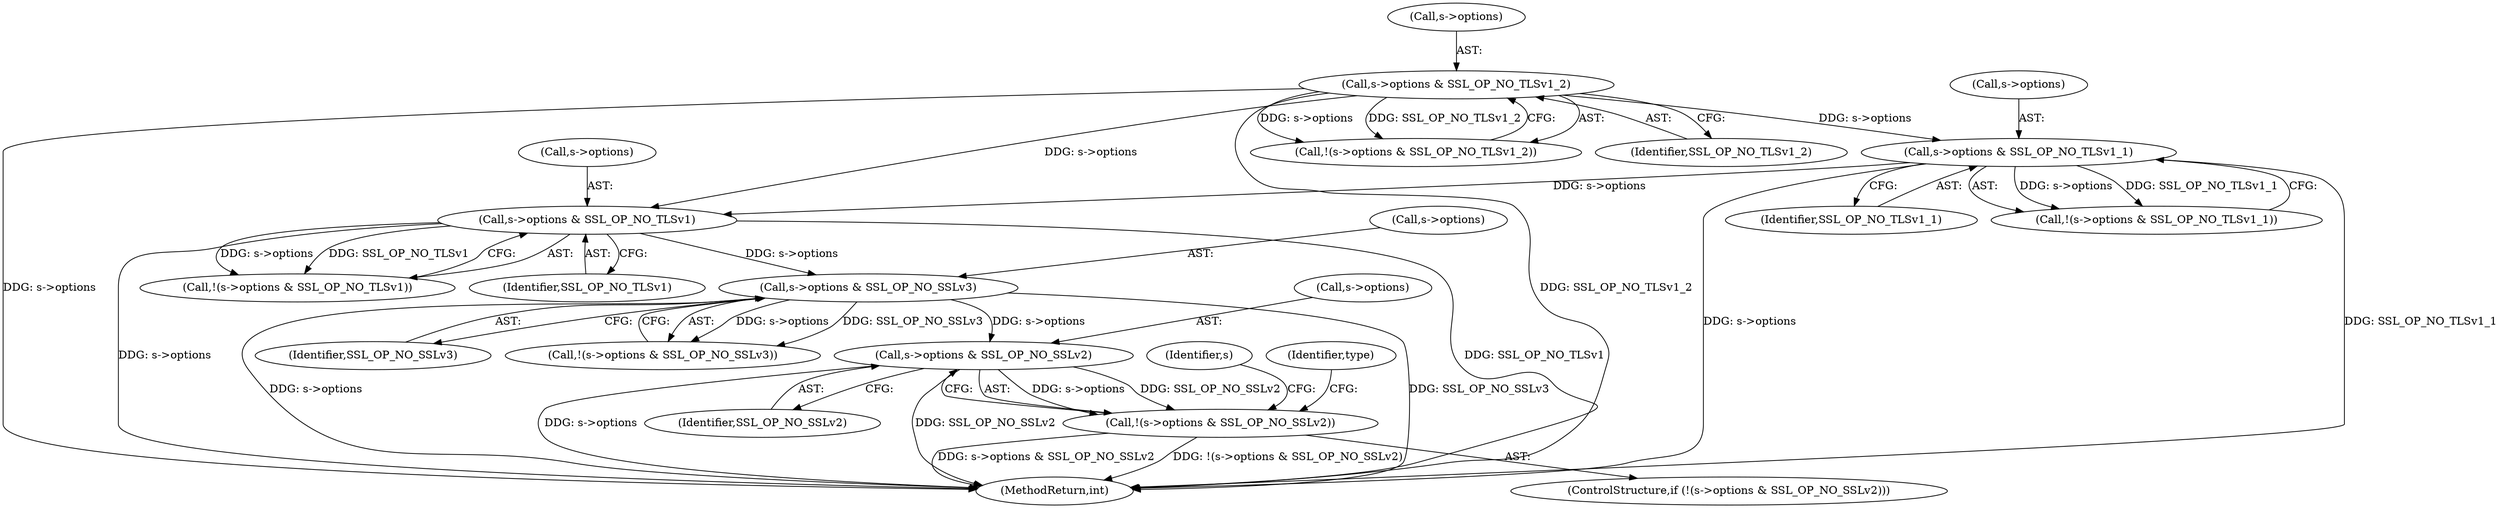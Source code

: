 digraph "0_openssl_392fa7a952e97d82eac6958c81ed1e256e6b8ca5@pointer" {
"1000388" [label="(Call,s->options & SSL_OP_NO_SSLv2)"];
"1000369" [label="(Call,s->options & SSL_OP_NO_SSLv3)"];
"1000350" [label="(Call,s->options & SSL_OP_NO_TLSv1)"];
"1000306" [label="(Call,s->options & SSL_OP_NO_TLSv1_2)"];
"1000331" [label="(Call,s->options & SSL_OP_NO_TLSv1_1)"];
"1000387" [label="(Call,!(s->options & SSL_OP_NO_SSLv2))"];
"1000387" [label="(Call,!(s->options & SSL_OP_NO_SSLv2))"];
"1000306" [label="(Call,s->options & SSL_OP_NO_TLSv1_2)"];
"1000368" [label="(Call,!(s->options & SSL_OP_NO_SSLv3))"];
"1000330" [label="(Call,!(s->options & SSL_OP_NO_TLSv1_1))"];
"1000354" [label="(Identifier,SSL_OP_NO_TLSv1)"];
"1000392" [label="(Identifier,SSL_OP_NO_SSLv2)"];
"1001273" [label="(MethodReturn,int)"];
"1000389" [label="(Call,s->options)"];
"1000369" [label="(Call,s->options & SSL_OP_NO_SSLv3)"];
"1000691" [label="(Identifier,s)"];
"1000305" [label="(Call,!(s->options & SSL_OP_NO_TLSv1_2))"];
"1000331" [label="(Call,s->options & SSL_OP_NO_TLSv1_1)"];
"1000351" [label="(Call,s->options)"];
"1000307" [label="(Call,s->options)"];
"1000335" [label="(Identifier,SSL_OP_NO_TLSv1_1)"];
"1000386" [label="(ControlStructure,if (!(s->options & SSL_OP_NO_SSLv2)))"];
"1000350" [label="(Call,s->options & SSL_OP_NO_TLSv1)"];
"1000395" [label="(Identifier,type)"];
"1000310" [label="(Identifier,SSL_OP_NO_TLSv1_2)"];
"1000370" [label="(Call,s->options)"];
"1000349" [label="(Call,!(s->options & SSL_OP_NO_TLSv1))"];
"1000388" [label="(Call,s->options & SSL_OP_NO_SSLv2)"];
"1000373" [label="(Identifier,SSL_OP_NO_SSLv3)"];
"1000332" [label="(Call,s->options)"];
"1000388" -> "1000387"  [label="AST: "];
"1000388" -> "1000392"  [label="CFG: "];
"1000389" -> "1000388"  [label="AST: "];
"1000392" -> "1000388"  [label="AST: "];
"1000387" -> "1000388"  [label="CFG: "];
"1000388" -> "1001273"  [label="DDG: s->options"];
"1000388" -> "1001273"  [label="DDG: SSL_OP_NO_SSLv2"];
"1000388" -> "1000387"  [label="DDG: s->options"];
"1000388" -> "1000387"  [label="DDG: SSL_OP_NO_SSLv2"];
"1000369" -> "1000388"  [label="DDG: s->options"];
"1000369" -> "1000368"  [label="AST: "];
"1000369" -> "1000373"  [label="CFG: "];
"1000370" -> "1000369"  [label="AST: "];
"1000373" -> "1000369"  [label="AST: "];
"1000368" -> "1000369"  [label="CFG: "];
"1000369" -> "1001273"  [label="DDG: s->options"];
"1000369" -> "1001273"  [label="DDG: SSL_OP_NO_SSLv3"];
"1000369" -> "1000368"  [label="DDG: s->options"];
"1000369" -> "1000368"  [label="DDG: SSL_OP_NO_SSLv3"];
"1000350" -> "1000369"  [label="DDG: s->options"];
"1000350" -> "1000349"  [label="AST: "];
"1000350" -> "1000354"  [label="CFG: "];
"1000351" -> "1000350"  [label="AST: "];
"1000354" -> "1000350"  [label="AST: "];
"1000349" -> "1000350"  [label="CFG: "];
"1000350" -> "1001273"  [label="DDG: s->options"];
"1000350" -> "1001273"  [label="DDG: SSL_OP_NO_TLSv1"];
"1000350" -> "1000349"  [label="DDG: s->options"];
"1000350" -> "1000349"  [label="DDG: SSL_OP_NO_TLSv1"];
"1000306" -> "1000350"  [label="DDG: s->options"];
"1000331" -> "1000350"  [label="DDG: s->options"];
"1000306" -> "1000305"  [label="AST: "];
"1000306" -> "1000310"  [label="CFG: "];
"1000307" -> "1000306"  [label="AST: "];
"1000310" -> "1000306"  [label="AST: "];
"1000305" -> "1000306"  [label="CFG: "];
"1000306" -> "1001273"  [label="DDG: SSL_OP_NO_TLSv1_2"];
"1000306" -> "1001273"  [label="DDG: s->options"];
"1000306" -> "1000305"  [label="DDG: s->options"];
"1000306" -> "1000305"  [label="DDG: SSL_OP_NO_TLSv1_2"];
"1000306" -> "1000331"  [label="DDG: s->options"];
"1000331" -> "1000330"  [label="AST: "];
"1000331" -> "1000335"  [label="CFG: "];
"1000332" -> "1000331"  [label="AST: "];
"1000335" -> "1000331"  [label="AST: "];
"1000330" -> "1000331"  [label="CFG: "];
"1000331" -> "1001273"  [label="DDG: s->options"];
"1000331" -> "1001273"  [label="DDG: SSL_OP_NO_TLSv1_1"];
"1000331" -> "1000330"  [label="DDG: s->options"];
"1000331" -> "1000330"  [label="DDG: SSL_OP_NO_TLSv1_1"];
"1000387" -> "1000386"  [label="AST: "];
"1000395" -> "1000387"  [label="CFG: "];
"1000691" -> "1000387"  [label="CFG: "];
"1000387" -> "1001273"  [label="DDG: s->options & SSL_OP_NO_SSLv2"];
"1000387" -> "1001273"  [label="DDG: !(s->options & SSL_OP_NO_SSLv2)"];
}
